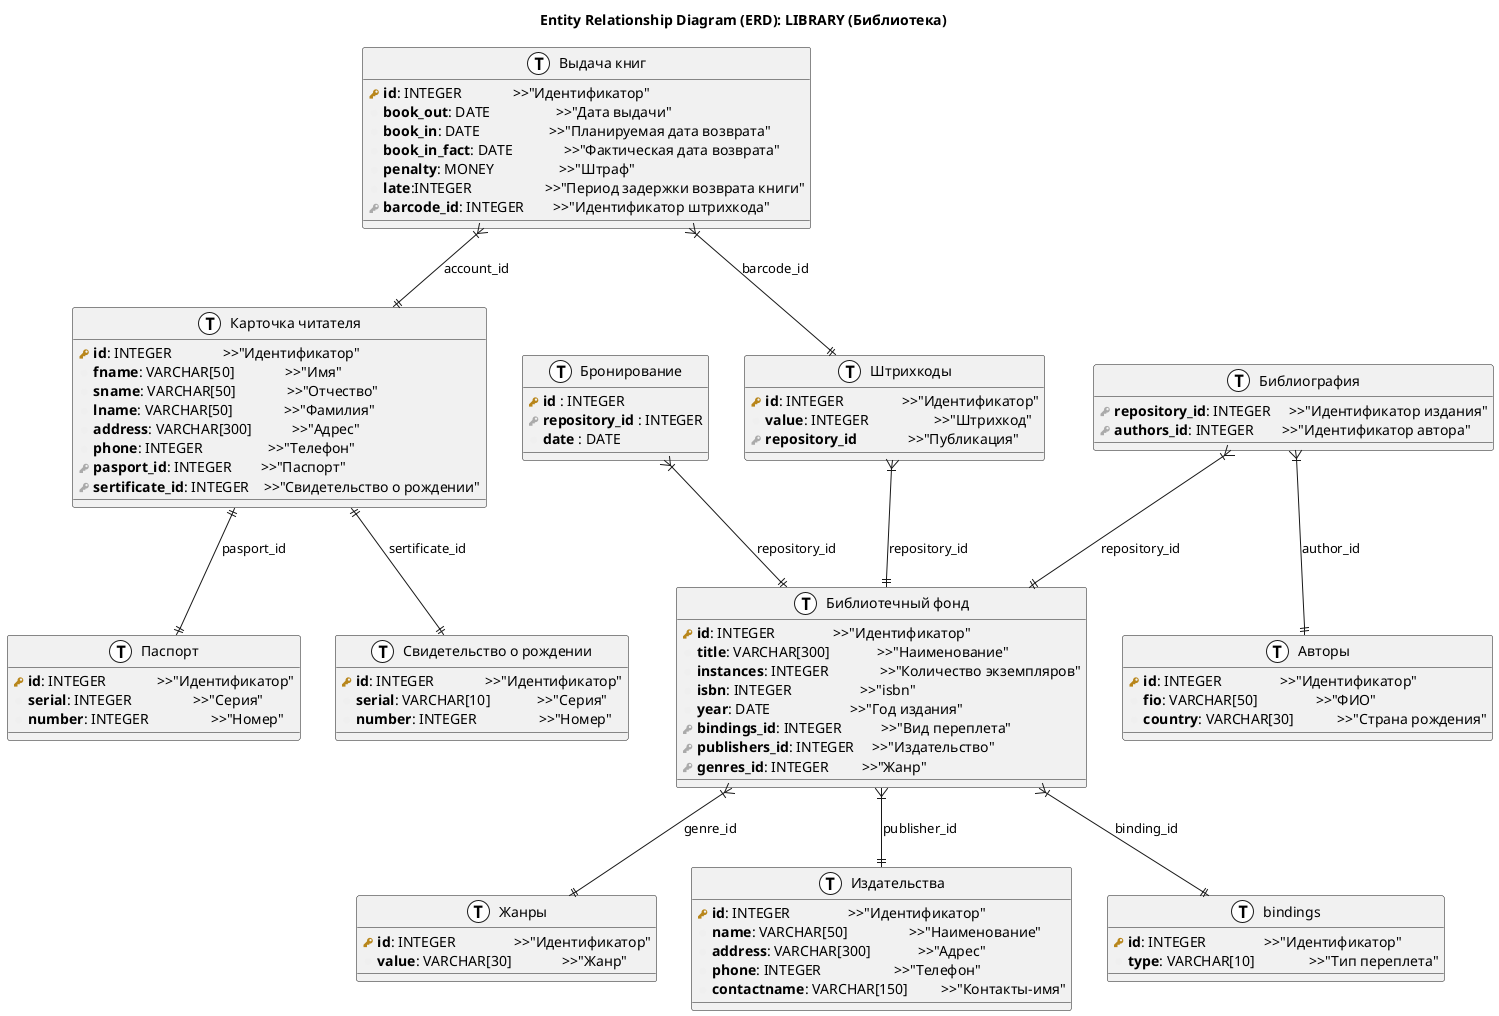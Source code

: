 @startuml ERD
!define primary_key(x) <b><color:#b8861b><&key></color> x</b>
!define foreign_key(x) <b><color:#aaaaaa><&key></color> x</b>
!define column(x) <b><color:#efefef><&media-record></color> x</b>
!define table(x) entity x << (T, white) >>

title "Entity Relationship Diagram (ERD): LIBRARY (Библиотека)"
' left to right direction
entity "Библиотечный фонд" as repository
entity "Авторы" as authors
entity "Штрихкоды" as barcodes
entity "Библиография" as bibliography
entity "Жанры" as genres
entity "Издательства" as publishers
entity "Карточка читателя" as accounts
entity "Паспорт" as pasports
entity "Свидетельство о рождении" as certificates
entity "Выдача книг" as allocation
entity "Бронирование" as booking

' Сведения о приобретенных библиотекой книгах
' одна строчка - одно издание
' - которая может быть приобретена в нескольких экземплярах
table(repository) {
    primary_key(id): INTEGER                >>"Идентификатор"
    column(title): VARCHAR[300]             >>"Наименование"
    column(instances): INTEGER              >>"Количество экземпляров"
    column(isbn): INTEGER                   >>"isbn"
    column(year): DATE                      >>"Год издания"
    foreign_key(bindings_id): INTEGER           >>"Вид переплета"
    foreign_key(publishers_id): INTEGER     >>"Издательство"
    foreign_key(genres_id): INTEGER         >>"Жанр"
}

' Типы переплетов
' Для автоподстановки при заполнении поля переплеты
' -также возможно типы переплетов поменяются в будущем (жесткий, мягкий, глянцевый, матовый, электронная книга)
table(bindings){
    primary_key(id): INTEGER                >>"Идентификатор"
    column(type): VARCHAR[10]               >>"Тип переплета"
}

' сведения об авторах
table(authors){
    primary_key(id): INTEGER                >>"Идентификатор"
    column(fio): VARCHAR[50]                >>"ФИО"
    column(country): VARCHAR[30]            >>"Страна рождения"
}

' Таблица экземпляров книг
' Одна строка - один физический экземпляр
table(barcodes){
    primary_key(id): INTEGER                >>"Идентификатор"
    column(value): INTEGER                  >>"Штрихкод"
    foreign_key(repository_id)              >>"Публикация"
}

' сведения о соавторах
' таблица для определения:
' - перечня авторов книги
' - перечня книг в написании которых участвовал автор
table(bibliography){
    foreign_key(repository_id): INTEGER     >>"Идентификатор издания"
    foreign_key(authors_id): INTEGER        >>"Идентификатор автора"
}

' Жанры
table(genres){
    primary_key(id): INTEGER                >>"Идентификатор"
    column(value): VARCHAR[30]              >>"Жанр"
}

table(publishers) {
  primary_key( id ): INTEGER                >>"Идентификатор"
  column(name): VARCHAR[50]                 >>"Наименование"
  column(address): VARCHAR[300]             >>"Адрес"
  column(phone): INTEGER                    >>"Телефон"
  column(contactname): VARCHAR[150]         >>"Контакты-имя"
}

' Карточки читателей
table(accounts) {
    primary_key( id ): INTEGER              >>"Идентификатор"
    column(fname): VARCHAR[50]              >>"Имя"
    column(sname): VARCHAR[50]              >>"Отчество"
    column(lname): VARCHAR[50]              >>"Фамилия"
    column(address): VARCHAR[300]           >>"Адрес"
    column(phone): INTEGER                  >>"Телефон"
    foreign_key(pasport_id): INTEGER        >>"Паспорт"
    foreign_key(sertificate_id): INTEGER    >>"Свидетельство о рождении"
}

' Паспорта
table(pasports){
    primary_key( id ): INTEGER              >>"Идентификатор"
    column(serial): INTEGER                 >>"Серия"
    column(number): INTEGER                 >>"Номер"
}

' Свидетельства о рождении
table(certificates){
    primary_key( id ): INTEGER              >>"Идентификатор"
    column(serial): VARCHAR[10]             >>"Серия"
    column(number): INTEGER                 >>"Номер"
}

' Выдача книг
table(allocation) {
    primary_key( id ): INTEGER              >>"Идентификатор"
    column(book_out): DATE                  >>"Дата выдачи"
    column(book_in): DATE                   >>"Планируемая дата возврата"
    column(book_in_fact): DATE              >>"Фактическая дата возврата"
    column(penalty): MONEY                  >>"Штраф"
    column(late):INTEGER                    >>"Период задержки возврата книги"
    foreign_key(barcode_id): INTEGER        >>"Идентификатор штрихкода"
}

' Бронирование книг
' происходит по изданиям, чаще всего читателю не важно, какой переплет ему дадут
table(booking){
    primary_key(id) : INTEGER
    foreign_key(repository_id) : INTEGER
    column(date) : DATE
}

repository }|--|| publishers : "publisher_id"
repository }|--|| genres : "genre_id"
repository }|--|| bindings : "binding_id"

barcodes }|--|| repository : "repository_id"

bibliography }|--|| repository : "repository_id"
bibliography }|--|| authors : "author_id"

accounts ||--|| certificates : "sertificate_id"
accounts ||--|| pasports : "pasport_id"

booking }|--|| repository : "repository_id"

allocation }|--|| barcodes : "barcode_id"
allocation }|--|| accounts : "account_id"
@enduml